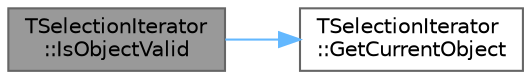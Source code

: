 digraph "TSelectionIterator::IsObjectValid"
{
 // INTERACTIVE_SVG=YES
 // LATEX_PDF_SIZE
  bgcolor="transparent";
  edge [fontname=Helvetica,fontsize=10,labelfontname=Helvetica,labelfontsize=10];
  node [fontname=Helvetica,fontsize=10,shape=box,height=0.2,width=0.4];
  rankdir="LR";
  Node1 [id="Node000001",label="TSelectionIterator\l::IsObjectValid",height=0.2,width=0.4,color="gray40", fillcolor="grey60", style="filled", fontcolor="black",tooltip=" "];
  Node1 -> Node2 [id="edge1_Node000001_Node000002",color="steelblue1",style="solid",tooltip=" "];
  Node2 [id="Node000002",label="TSelectionIterator\l::GetCurrentObject",height=0.2,width=0.4,color="grey40", fillcolor="white", style="filled",URL="$dd/d28/classTSelectionIterator.html#a4c393d5f25f4186f803e3bb874358435",tooltip=" "];
}
